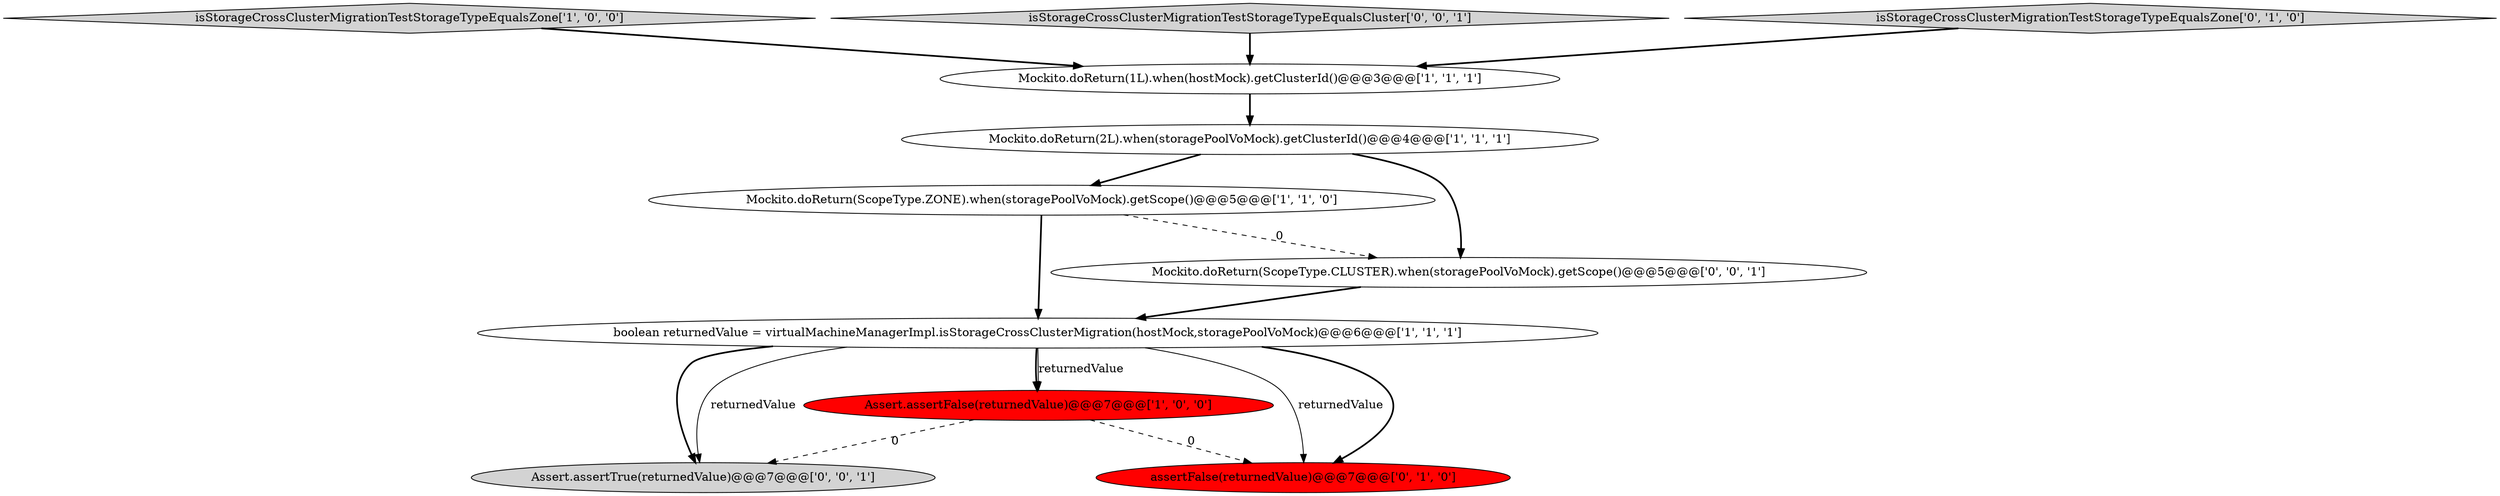 digraph {
4 [style = filled, label = "Mockito.doReturn(ScopeType.ZONE).when(storagePoolVoMock).getScope()@@@5@@@['1', '1', '0']", fillcolor = white, shape = ellipse image = "AAA0AAABBB1BBB"];
10 [style = filled, label = "Assert.assertTrue(returnedValue)@@@7@@@['0', '0', '1']", fillcolor = lightgray, shape = ellipse image = "AAA0AAABBB3BBB"];
9 [style = filled, label = "Mockito.doReturn(ScopeType.CLUSTER).when(storagePoolVoMock).getScope()@@@5@@@['0', '0', '1']", fillcolor = white, shape = ellipse image = "AAA0AAABBB3BBB"];
5 [style = filled, label = "Assert.assertFalse(returnedValue)@@@7@@@['1', '0', '0']", fillcolor = red, shape = ellipse image = "AAA1AAABBB1BBB"];
2 [style = filled, label = "isStorageCrossClusterMigrationTestStorageTypeEqualsZone['1', '0', '0']", fillcolor = lightgray, shape = diamond image = "AAA0AAABBB1BBB"];
7 [style = filled, label = "assertFalse(returnedValue)@@@7@@@['0', '1', '0']", fillcolor = red, shape = ellipse image = "AAA1AAABBB2BBB"];
8 [style = filled, label = "isStorageCrossClusterMigrationTestStorageTypeEqualsCluster['0', '0', '1']", fillcolor = lightgray, shape = diamond image = "AAA0AAABBB3BBB"];
6 [style = filled, label = "isStorageCrossClusterMigrationTestStorageTypeEqualsZone['0', '1', '0']", fillcolor = lightgray, shape = diamond image = "AAA0AAABBB2BBB"];
1 [style = filled, label = "boolean returnedValue = virtualMachineManagerImpl.isStorageCrossClusterMigration(hostMock,storagePoolVoMock)@@@6@@@['1', '1', '1']", fillcolor = white, shape = ellipse image = "AAA0AAABBB1BBB"];
0 [style = filled, label = "Mockito.doReturn(2L).when(storagePoolVoMock).getClusterId()@@@4@@@['1', '1', '1']", fillcolor = white, shape = ellipse image = "AAA0AAABBB1BBB"];
3 [style = filled, label = "Mockito.doReturn(1L).when(hostMock).getClusterId()@@@3@@@['1', '1', '1']", fillcolor = white, shape = ellipse image = "AAA0AAABBB1BBB"];
1->5 [style = bold, label=""];
6->3 [style = bold, label=""];
4->9 [style = dashed, label="0"];
4->1 [style = bold, label=""];
0->9 [style = bold, label=""];
1->7 [style = solid, label="returnedValue"];
5->7 [style = dashed, label="0"];
9->1 [style = bold, label=""];
5->10 [style = dashed, label="0"];
1->10 [style = bold, label=""];
0->4 [style = bold, label=""];
1->7 [style = bold, label=""];
1->5 [style = solid, label="returnedValue"];
3->0 [style = bold, label=""];
2->3 [style = bold, label=""];
1->10 [style = solid, label="returnedValue"];
8->3 [style = bold, label=""];
}
